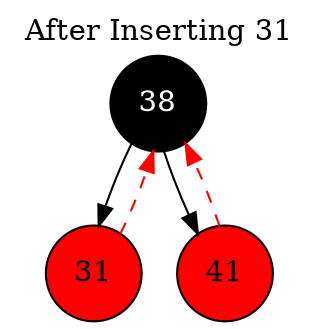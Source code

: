 digraph {
	node [shape=circle]
	graph [label="After Inserting 31" labelloc=t]
	38 [fillcolor=black fontcolor=white style=filled]
	38 -> 31
	31 [fillcolor=red fontcolor=black style=filled]
	31 -> 38 [color=red style=dashed]
	38 -> 41
	41 [fillcolor=red fontcolor=black style=filled]
	41 -> 38 [color=red style=dashed]
}
